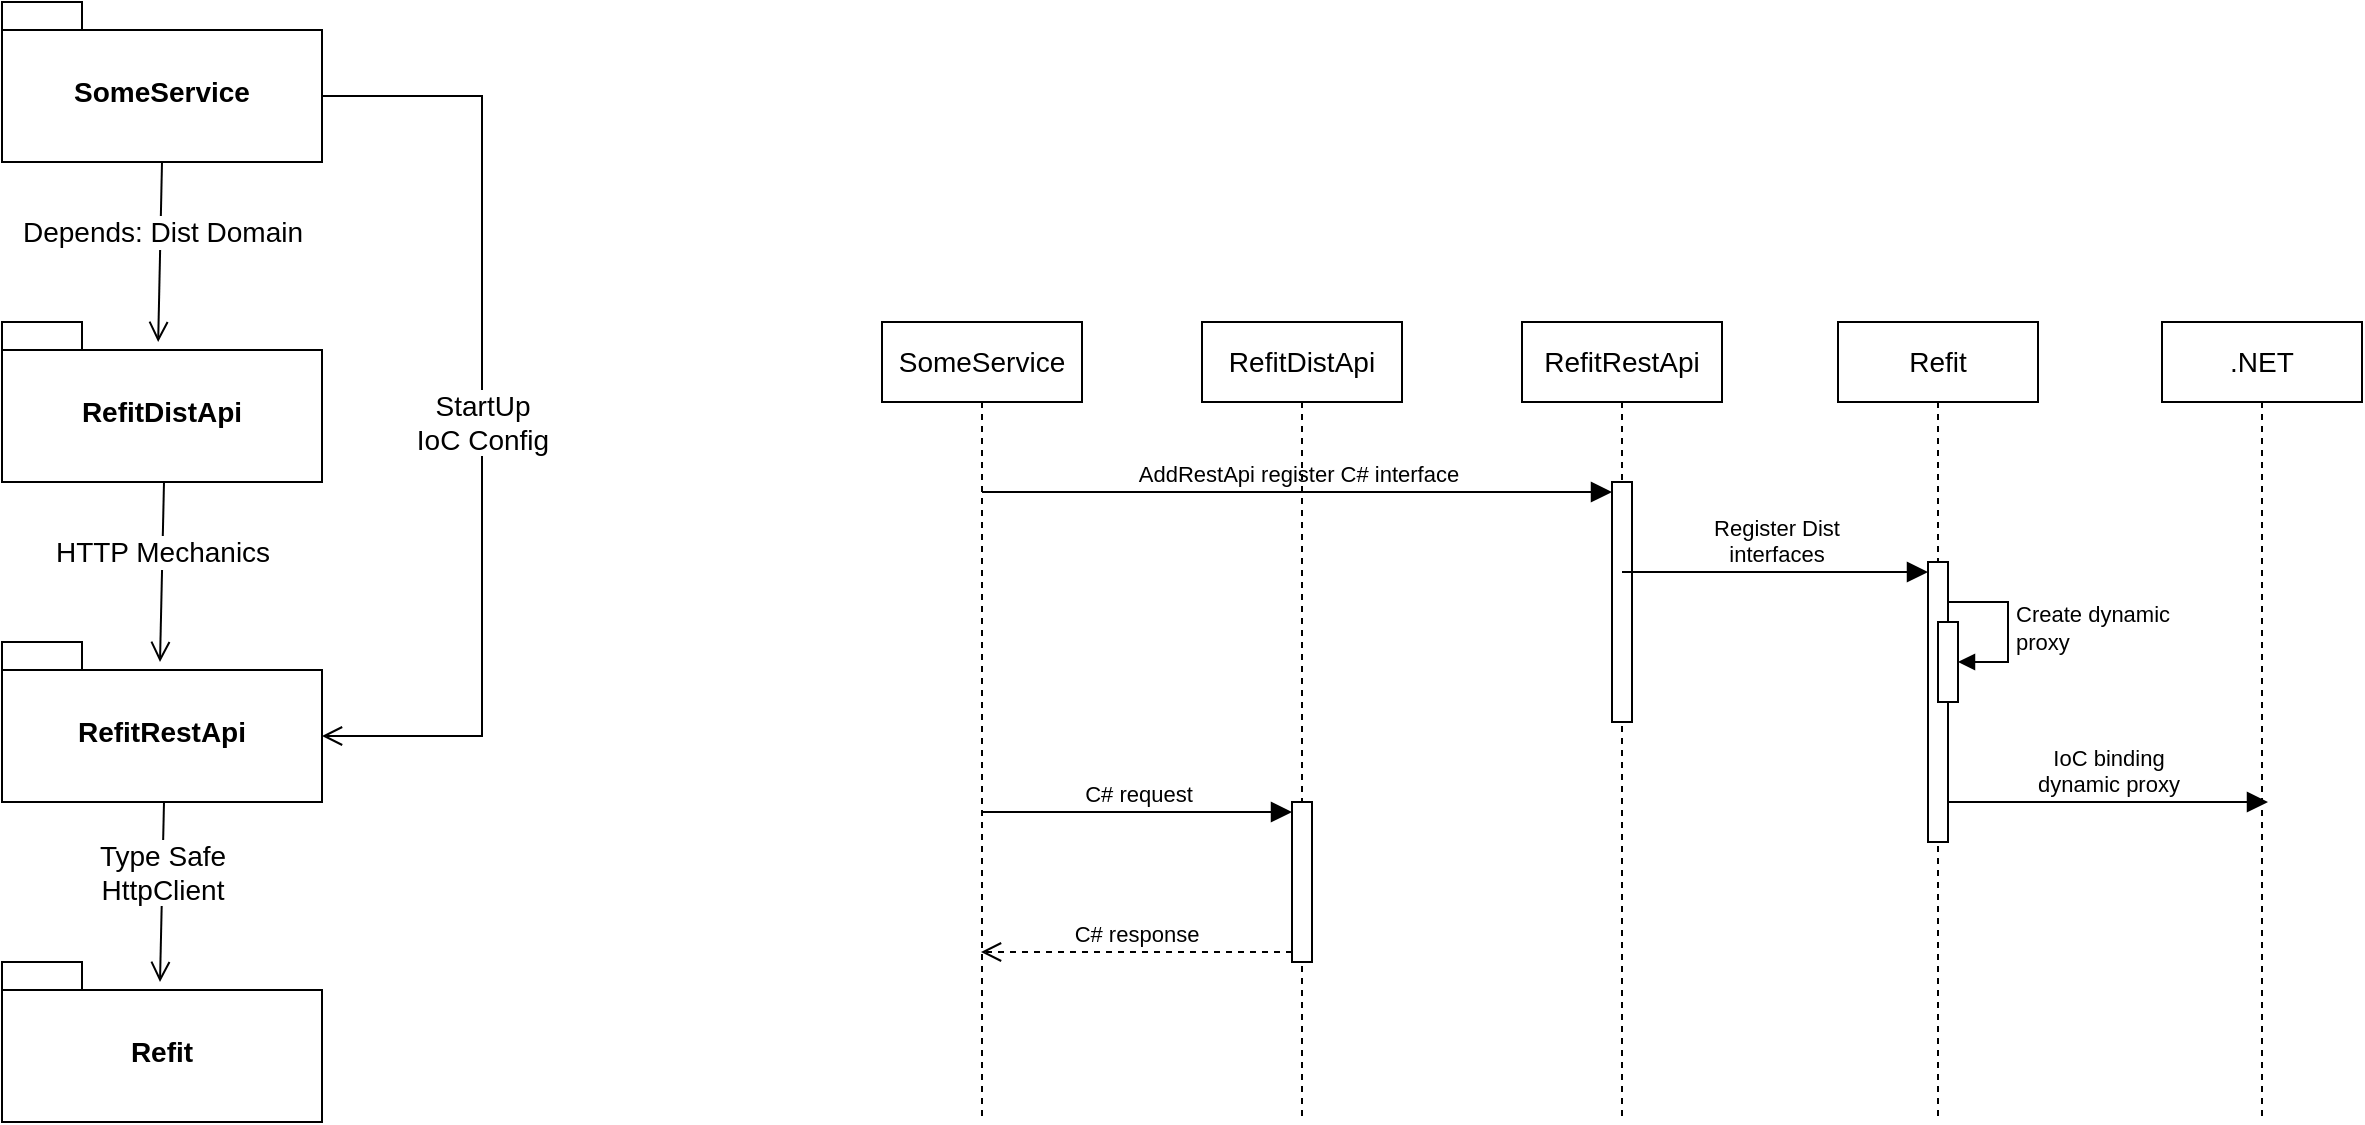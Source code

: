 <mxfile version="25.0.3">
  <diagram name="Page-1" id="WLlfpPFSu94DFn2KgERP">
    <mxGraphModel dx="1104" dy="718" grid="1" gridSize="10" guides="1" tooltips="1" connect="1" arrows="1" fold="1" page="1" pageScale="1" pageWidth="850" pageHeight="1100" math="0" shadow="0">
      <root>
        <mxCell id="0" />
        <mxCell id="1" parent="0" />
        <mxCell id="RyZrumd5OsiniHk0rNsL-8" value="SomeService" style="shape=folder;fontStyle=1;spacingTop=10;tabWidth=40;tabHeight=14;tabPosition=left;html=1;whiteSpace=wrap;fontSize=14;" parent="1" vertex="1">
          <mxGeometry x="80" y="80" width="160" height="80" as="geometry" />
        </mxCell>
        <mxCell id="RyZrumd5OsiniHk0rNsL-9" value="RefitDistApi" style="shape=folder;fontStyle=1;spacingTop=10;tabWidth=40;tabHeight=14;tabPosition=left;html=1;whiteSpace=wrap;fontSize=14;" parent="1" vertex="1">
          <mxGeometry x="80" y="240" width="160" height="80" as="geometry" />
        </mxCell>
        <mxCell id="RyZrumd5OsiniHk0rNsL-10" value="RefitRestApi" style="shape=folder;fontStyle=1;spacingTop=10;tabWidth=40;tabHeight=14;tabPosition=left;html=1;whiteSpace=wrap;fontSize=14;" parent="1" vertex="1">
          <mxGeometry x="80" y="400" width="160" height="80" as="geometry" />
        </mxCell>
        <mxCell id="RyZrumd5OsiniHk0rNsL-11" value="" style="endArrow=open;startArrow=none;endFill=0;startFill=0;endSize=8;html=1;verticalAlign=bottom;labelBackgroundColor=none;strokeWidth=1;rounded=0;exitX=0.5;exitY=1;exitDx=0;exitDy=0;exitPerimeter=0;entryX=0.488;entryY=0.125;entryDx=0;entryDy=0;entryPerimeter=0;fontSize=14;" parent="1" source="RyZrumd5OsiniHk0rNsL-8" target="RyZrumd5OsiniHk0rNsL-9" edge="1">
          <mxGeometry width="160" relative="1" as="geometry">
            <mxPoint x="-80" y="460" as="sourcePoint" />
            <mxPoint x="80" y="460" as="targetPoint" />
          </mxGeometry>
        </mxCell>
        <mxCell id="RyZrumd5OsiniHk0rNsL-17" value="Depends: Dist Domain" style="edgeLabel;html=1;align=center;verticalAlign=middle;resizable=0;points=[];fontSize=14;" parent="RyZrumd5OsiniHk0rNsL-11" vertex="1" connectable="0">
          <mxGeometry x="-0.222" relative="1" as="geometry">
            <mxPoint as="offset" />
          </mxGeometry>
        </mxCell>
        <mxCell id="RyZrumd5OsiniHk0rNsL-16" value="" style="endArrow=open;startArrow=none;endFill=0;startFill=0;endSize=8;html=1;verticalAlign=bottom;labelBackgroundColor=none;strokeWidth=1;rounded=0;exitX=0;exitY=0;exitDx=160;exitDy=47;exitPerimeter=0;entryX=0;entryY=0;entryDx=160;entryDy=47;entryPerimeter=0;edgeStyle=orthogonalEdgeStyle;fontSize=14;" parent="1" source="RyZrumd5OsiniHk0rNsL-8" target="RyZrumd5OsiniHk0rNsL-10" edge="1">
          <mxGeometry width="160" relative="1" as="geometry">
            <mxPoint x="352" y="190" as="sourcePoint" />
            <mxPoint x="350" y="280" as="targetPoint" />
            <Array as="points">
              <mxPoint x="320" y="127" />
              <mxPoint x="320" y="447" />
            </Array>
          </mxGeometry>
        </mxCell>
        <mxCell id="RyZrumd5OsiniHk0rNsL-21" value="&lt;div&gt;StartUp&lt;/div&gt;&lt;div&gt;IoC Config&lt;br&gt;&lt;/div&gt;" style="edgeLabel;html=1;align=center;verticalAlign=middle;resizable=0;points=[];fontSize=14;" parent="RyZrumd5OsiniHk0rNsL-16" vertex="1" connectable="0">
          <mxGeometry x="-0.075" y="-2" relative="1" as="geometry">
            <mxPoint x="2" y="21" as="offset" />
          </mxGeometry>
        </mxCell>
        <mxCell id="RyZrumd5OsiniHk0rNsL-24" value="" style="endArrow=open;startArrow=none;endFill=0;startFill=0;endSize=8;html=1;verticalAlign=bottom;labelBackgroundColor=none;strokeWidth=1;rounded=0;exitX=0.5;exitY=1;exitDx=0;exitDy=0;exitPerimeter=0;entryX=0.488;entryY=0.125;entryDx=0;entryDy=0;entryPerimeter=0;fontSize=14;" parent="1" edge="1">
          <mxGeometry width="160" relative="1" as="geometry">
            <mxPoint x="161" y="320" as="sourcePoint" />
            <mxPoint x="159" y="410" as="targetPoint" />
          </mxGeometry>
        </mxCell>
        <mxCell id="RyZrumd5OsiniHk0rNsL-25" value="HTTP Mechanics" style="edgeLabel;html=1;align=center;verticalAlign=middle;resizable=0;points=[];fontSize=14;" parent="RyZrumd5OsiniHk0rNsL-24" vertex="1" connectable="0">
          <mxGeometry x="-0.222" relative="1" as="geometry">
            <mxPoint as="offset" />
          </mxGeometry>
        </mxCell>
        <mxCell id="RyZrumd5OsiniHk0rNsL-26" value="SomeService" style="shape=umlLifeline;perimeter=lifelinePerimeter;whiteSpace=wrap;html=1;container=1;dropTarget=0;collapsible=0;recursiveResize=0;outlineConnect=0;portConstraint=eastwest;newEdgeStyle={&quot;curved&quot;:0,&quot;rounded&quot;:0};fontFamily=Helvetica;fontSize=14;fontColor=default;labelBackgroundColor=none;" parent="1" vertex="1">
          <mxGeometry x="520" y="240" width="100" height="400" as="geometry" />
        </mxCell>
        <mxCell id="RyZrumd5OsiniHk0rNsL-27" value="RefitDistApi" style="shape=umlLifeline;perimeter=lifelinePerimeter;whiteSpace=wrap;html=1;container=1;dropTarget=0;collapsible=0;recursiveResize=0;outlineConnect=0;portConstraint=eastwest;newEdgeStyle={&quot;curved&quot;:0,&quot;rounded&quot;:0};fontFamily=Helvetica;fontSize=14;fontColor=default;labelBackgroundColor=none;" parent="1" vertex="1">
          <mxGeometry x="680" y="240" width="100" height="400" as="geometry" />
        </mxCell>
        <mxCell id="RyZrumd5OsiniHk0rNsL-32" value="" style="html=1;points=[[0,0,0,0,5],[0,1,0,0,-5],[1,0,0,0,5],[1,1,0,0,-5]];perimeter=orthogonalPerimeter;outlineConnect=0;targetShapes=umlLifeline;portConstraint=eastwest;newEdgeStyle={&quot;curved&quot;:0,&quot;rounded&quot;:0};fontFamily=Helvetica;fontSize=11;fontColor=default;labelBackgroundColor=none;" parent="RyZrumd5OsiniHk0rNsL-27" vertex="1">
          <mxGeometry x="45" y="240" width="10" height="80" as="geometry" />
        </mxCell>
        <mxCell id="RyZrumd5OsiniHk0rNsL-33" value="C# request" style="html=1;verticalAlign=bottom;endArrow=block;curved=0;rounded=0;entryX=0;entryY=0;entryDx=0;entryDy=5;strokeColor=default;strokeWidth=1;align=center;fontFamily=Helvetica;fontSize=11;fontColor=default;labelBackgroundColor=none;endSize=8;" parent="RyZrumd5OsiniHk0rNsL-27" target="RyZrumd5OsiniHk0rNsL-32" edge="1">
          <mxGeometry relative="1" as="geometry">
            <mxPoint x="-110.5" y="245" as="sourcePoint" />
          </mxGeometry>
        </mxCell>
        <mxCell id="RyZrumd5OsiniHk0rNsL-34" value="C# response" style="html=1;verticalAlign=bottom;endArrow=open;dashed=1;endSize=8;curved=0;rounded=0;exitX=0;exitY=1;exitDx=0;exitDy=-5;strokeColor=default;strokeWidth=1;align=center;fontFamily=Helvetica;fontSize=11;fontColor=default;labelBackgroundColor=none;" parent="RyZrumd5OsiniHk0rNsL-27" source="RyZrumd5OsiniHk0rNsL-32" edge="1">
          <mxGeometry relative="1" as="geometry">
            <mxPoint x="-110.5" y="315" as="targetPoint" />
          </mxGeometry>
        </mxCell>
        <mxCell id="RyZrumd5OsiniHk0rNsL-28" value="RefitRestApi" style="shape=umlLifeline;perimeter=lifelinePerimeter;whiteSpace=wrap;html=1;container=1;dropTarget=0;collapsible=0;recursiveResize=0;outlineConnect=0;portConstraint=eastwest;newEdgeStyle={&quot;curved&quot;:0,&quot;rounded&quot;:0};fontFamily=Helvetica;fontSize=14;fontColor=default;labelBackgroundColor=none;" parent="1" vertex="1">
          <mxGeometry x="840" y="240" width="100" height="400" as="geometry" />
        </mxCell>
        <mxCell id="RyZrumd5OsiniHk0rNsL-29" value="" style="html=1;points=[[0,0,0,0,5],[0,1,0,0,-5],[1,0,0,0,5],[1,1,0,0,-5]];perimeter=orthogonalPerimeter;outlineConnect=0;targetShapes=umlLifeline;portConstraint=eastwest;newEdgeStyle={&quot;curved&quot;:0,&quot;rounded&quot;:0};fontFamily=Helvetica;fontSize=11;fontColor=default;labelBackgroundColor=none;" parent="RyZrumd5OsiniHk0rNsL-28" vertex="1">
          <mxGeometry x="45" y="80" width="10" height="120" as="geometry" />
        </mxCell>
        <mxCell id="RyZrumd5OsiniHk0rNsL-30" value="AddRestApi register C# interface" style="html=1;verticalAlign=bottom;endArrow=block;curved=0;rounded=0;entryX=0;entryY=0;entryDx=0;entryDy=5;strokeColor=default;strokeWidth=1;align=center;fontFamily=Helvetica;fontSize=11;fontColor=default;labelBackgroundColor=none;endSize=8;" parent="1" source="RyZrumd5OsiniHk0rNsL-26" target="RyZrumd5OsiniHk0rNsL-29" edge="1">
          <mxGeometry relative="1" as="geometry">
            <mxPoint x="655" y="325" as="sourcePoint" />
          </mxGeometry>
        </mxCell>
        <mxCell id="RyZrumd5OsiniHk0rNsL-35" value="Refit" style="shape=umlLifeline;perimeter=lifelinePerimeter;whiteSpace=wrap;html=1;container=1;dropTarget=0;collapsible=0;recursiveResize=0;outlineConnect=0;portConstraint=eastwest;newEdgeStyle={&quot;curved&quot;:0,&quot;rounded&quot;:0};fontFamily=Helvetica;fontSize=14;fontColor=default;labelBackgroundColor=none;" parent="1" vertex="1">
          <mxGeometry x="998" y="240" width="100" height="400" as="geometry" />
        </mxCell>
        <mxCell id="RyZrumd5OsiniHk0rNsL-36" value="" style="html=1;points=[[0,0,0,0,5],[0,1,0,0,-5],[1,0,0,0,5],[1,1,0,0,-5]];perimeter=orthogonalPerimeter;outlineConnect=0;targetShapes=umlLifeline;portConstraint=eastwest;newEdgeStyle={&quot;curved&quot;:0,&quot;rounded&quot;:0};fontFamily=Helvetica;fontSize=11;fontColor=default;labelBackgroundColor=none;" parent="RyZrumd5OsiniHk0rNsL-35" vertex="1">
          <mxGeometry x="45" y="120" width="10" height="140" as="geometry" />
        </mxCell>
        <mxCell id="PstjUNt97dJM3jXfD9j3-7" value="" style="html=1;points=[[0,0,0,0,5],[0,1,0,0,-5],[1,0,0,0,5],[1,1,0,0,-5]];perimeter=orthogonalPerimeter;outlineConnect=0;targetShapes=umlLifeline;portConstraint=eastwest;newEdgeStyle={&quot;curved&quot;:0,&quot;rounded&quot;:0};" vertex="1" parent="RyZrumd5OsiniHk0rNsL-35">
          <mxGeometry x="50" y="150" width="10" height="40" as="geometry" />
        </mxCell>
        <mxCell id="PstjUNt97dJM3jXfD9j3-8" value="&lt;div&gt;Create dynamic&lt;/div&gt;&lt;div&gt;proxy&lt;br&gt;&lt;/div&gt;" style="html=1;align=left;spacingLeft=2;endArrow=block;rounded=0;edgeStyle=orthogonalEdgeStyle;curved=0;rounded=0;" edge="1" target="PstjUNt97dJM3jXfD9j3-7" parent="RyZrumd5OsiniHk0rNsL-35">
          <mxGeometry relative="1" as="geometry">
            <mxPoint x="55" y="140" as="sourcePoint" />
            <Array as="points">
              <mxPoint x="85" y="170" />
            </Array>
          </mxGeometry>
        </mxCell>
        <mxCell id="RyZrumd5OsiniHk0rNsL-37" value="Refit" style="shape=folder;fontStyle=1;spacingTop=10;tabWidth=40;tabHeight=14;tabPosition=left;html=1;whiteSpace=wrap;fontSize=14;" parent="1" vertex="1">
          <mxGeometry x="80" y="560" width="160" height="80" as="geometry" />
        </mxCell>
        <mxCell id="RyZrumd5OsiniHk0rNsL-43" value="&lt;div&gt;Register Dist&lt;/div&gt;&lt;div&gt;interfaces&lt;br&gt;&lt;/div&gt;" style="html=1;verticalAlign=bottom;endArrow=block;curved=0;rounded=0;entryX=0;entryY=0;entryDx=0;entryDy=5;strokeColor=default;strokeWidth=1;align=center;fontFamily=Helvetica;fontSize=11;fontColor=default;labelBackgroundColor=none;endSize=8;entryPerimeter=0;" parent="1" source="RyZrumd5OsiniHk0rNsL-28" target="RyZrumd5OsiniHk0rNsL-36" edge="1">
          <mxGeometry relative="1" as="geometry">
            <mxPoint x="780" y="439.5" as="sourcePoint" />
            <mxPoint x="1090" y="439.5" as="targetPoint" />
          </mxGeometry>
        </mxCell>
        <mxCell id="RyZrumd5OsiniHk0rNsL-41" value="" style="endArrow=open;startArrow=none;endFill=0;startFill=0;endSize=8;html=1;verticalAlign=bottom;labelBackgroundColor=none;strokeWidth=1;rounded=0;exitX=0.5;exitY=1;exitDx=0;exitDy=0;exitPerimeter=0;entryX=0.488;entryY=0.125;entryDx=0;entryDy=0;entryPerimeter=0;fontSize=14;" parent="1" edge="1">
          <mxGeometry width="160" relative="1" as="geometry">
            <mxPoint x="161" y="480" as="sourcePoint" />
            <mxPoint x="159" y="570" as="targetPoint" />
          </mxGeometry>
        </mxCell>
        <mxCell id="RyZrumd5OsiniHk0rNsL-42" value="&lt;div&gt;Type Safe&lt;/div&gt;&lt;div&gt;HttpClient&lt;/div&gt;" style="edgeLabel;html=1;align=center;verticalAlign=middle;resizable=0;points=[];fontSize=14;" parent="RyZrumd5OsiniHk0rNsL-41" vertex="1" connectable="0">
          <mxGeometry x="-0.222" relative="1" as="geometry">
            <mxPoint as="offset" />
          </mxGeometry>
        </mxCell>
        <mxCell id="PstjUNt97dJM3jXfD9j3-1" value=".NET" style="shape=umlLifeline;perimeter=lifelinePerimeter;whiteSpace=wrap;html=1;container=1;dropTarget=0;collapsible=0;recursiveResize=0;outlineConnect=0;portConstraint=eastwest;newEdgeStyle={&quot;curved&quot;:0,&quot;rounded&quot;:0};fontFamily=Helvetica;fontSize=14;fontColor=default;labelBackgroundColor=none;" vertex="1" parent="1">
          <mxGeometry x="1160" y="240" width="100" height="400" as="geometry" />
        </mxCell>
        <mxCell id="PstjUNt97dJM3jXfD9j3-9" value="&lt;div&gt;IoC binding&lt;/div&gt;&lt;div&gt;dynamic proxy&lt;br&gt;&lt;/div&gt;" style="html=1;verticalAlign=bottom;endArrow=block;curved=0;rounded=0;entryX=0;entryY=0;entryDx=0;entryDy=5;strokeColor=default;strokeWidth=1;align=center;fontFamily=Helvetica;fontSize=11;fontColor=default;labelBackgroundColor=none;endSize=8;entryPerimeter=0;" edge="1" parent="1">
          <mxGeometry relative="1" as="geometry">
            <mxPoint x="1053" y="480" as="sourcePoint" />
            <mxPoint x="1213" y="480" as="targetPoint" />
          </mxGeometry>
        </mxCell>
      </root>
    </mxGraphModel>
  </diagram>
</mxfile>
